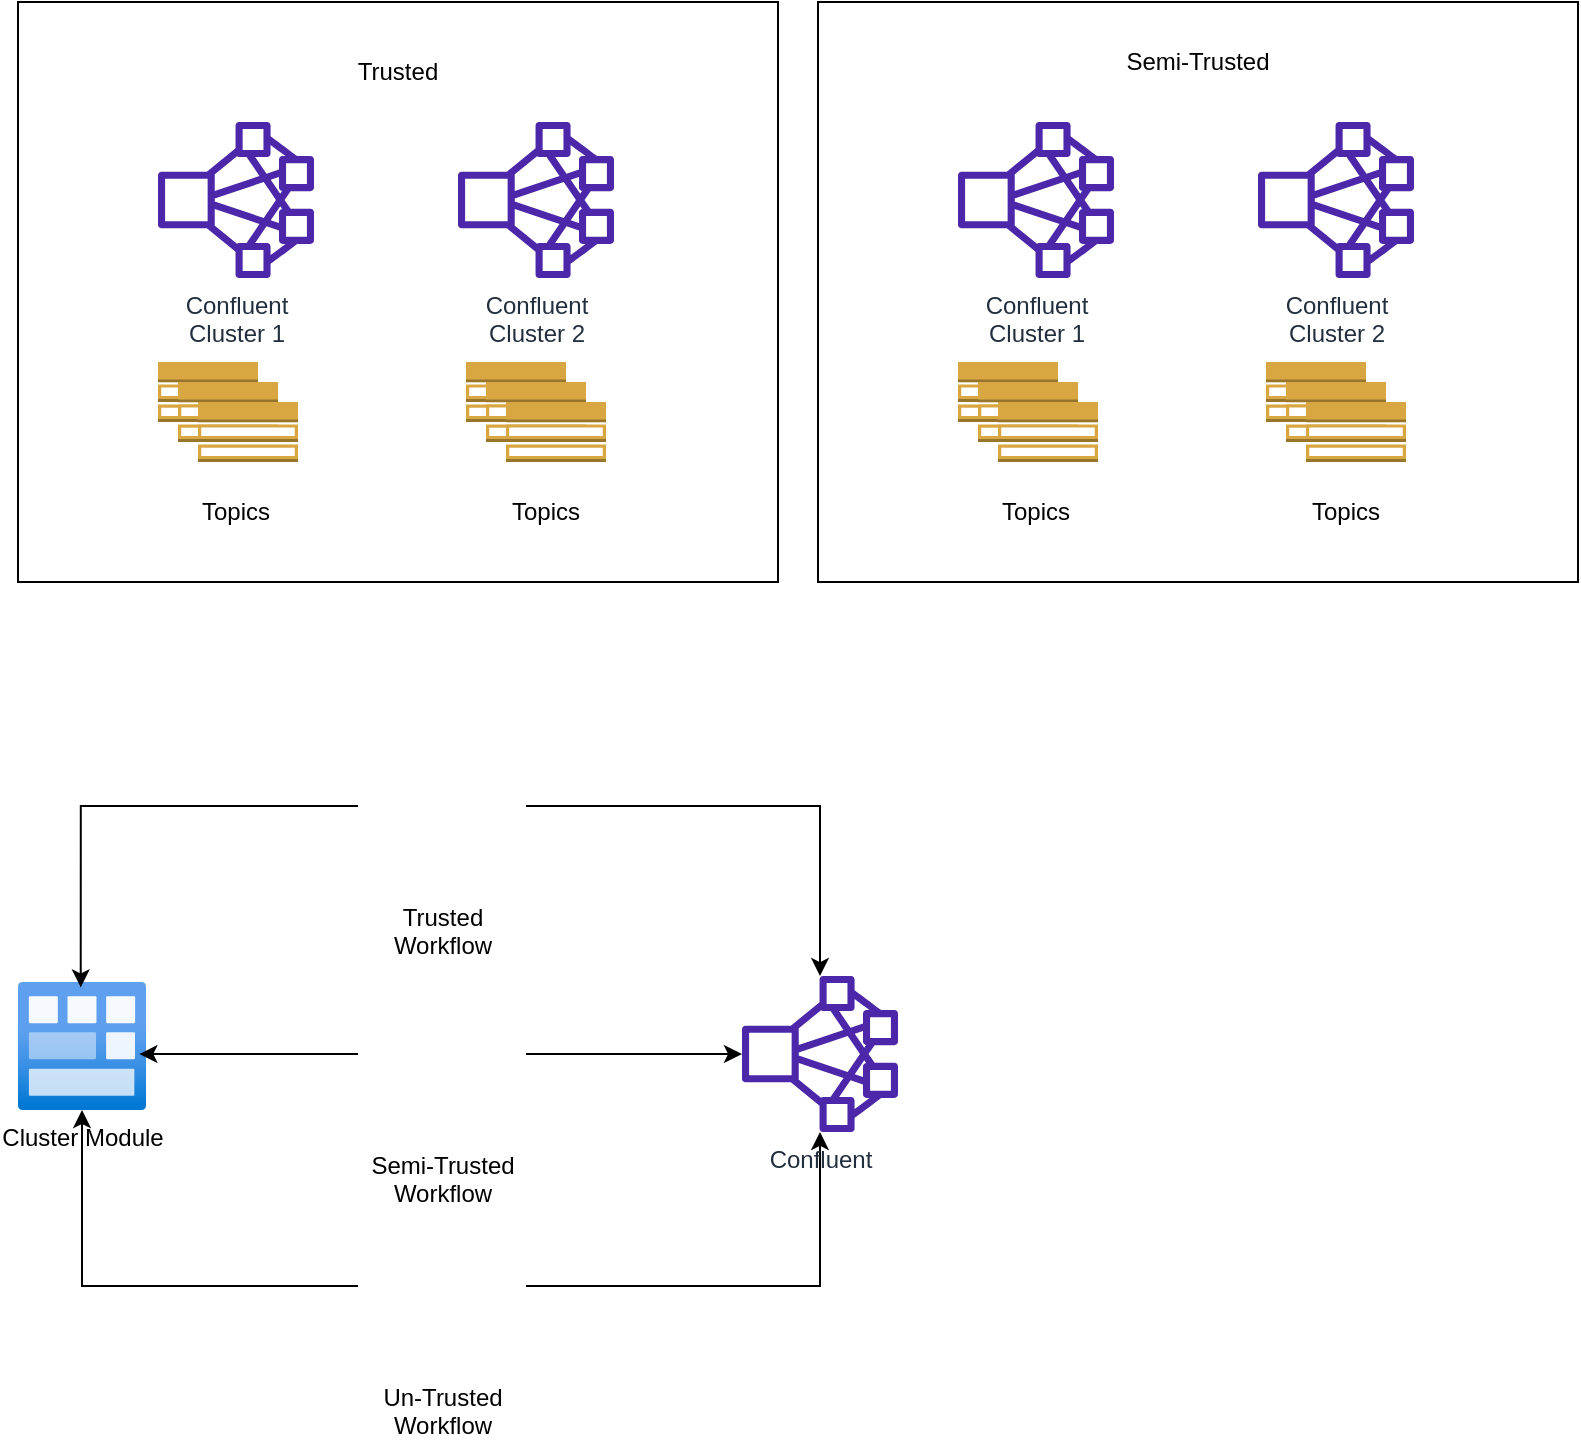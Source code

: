 <mxfile version="21.6.8" type="github">
  <diagram name="Page-1" id="2XYOlN9naNay4gpPBk_H">
    <mxGraphModel dx="1178" dy="788" grid="1" gridSize="10" guides="1" tooltips="1" connect="1" arrows="1" fold="1" page="1" pageScale="1" pageWidth="850" pageHeight="1100" math="0" shadow="0">
      <root>
        <mxCell id="0" />
        <mxCell id="1" parent="0" />
        <mxCell id="ol6Ew_md0vNmfq51G8ao-28" value="" style="group" vertex="1" connectable="0" parent="1">
          <mxGeometry x="510" y="210" width="380" height="290" as="geometry" />
        </mxCell>
        <mxCell id="ol6Ew_md0vNmfq51G8ao-16" value="" style="rounded=0;whiteSpace=wrap;html=1;" vertex="1" parent="ol6Ew_md0vNmfq51G8ao-28">
          <mxGeometry width="380" height="290" as="geometry" />
        </mxCell>
        <mxCell id="ol6Ew_md0vNmfq51G8ao-17" value="Confluent&lt;br&gt;Cluster 1" style="sketch=0;outlineConnect=0;fontColor=#232F3E;gradientColor=none;fillColor=#4D27AA;strokeColor=none;dashed=0;verticalLabelPosition=bottom;verticalAlign=top;align=center;html=1;fontSize=12;fontStyle=0;aspect=fixed;pointerEvents=1;shape=mxgraph.aws4.cluster;" vertex="1" parent="ol6Ew_md0vNmfq51G8ao-28">
          <mxGeometry x="70" y="60" width="78" height="78" as="geometry" />
        </mxCell>
        <mxCell id="ol6Ew_md0vNmfq51G8ao-18" value="Confluent&lt;br&gt;Cluster 2" style="sketch=0;outlineConnect=0;fontColor=#232F3E;gradientColor=none;fillColor=#4D27AA;strokeColor=none;dashed=0;verticalLabelPosition=bottom;verticalAlign=top;align=center;html=1;fontSize=12;fontStyle=0;aspect=fixed;pointerEvents=1;shape=mxgraph.aws4.cluster;" vertex="1" parent="ol6Ew_md0vNmfq51G8ao-28">
          <mxGeometry x="220" y="60" width="78" height="78" as="geometry" />
        </mxCell>
        <mxCell id="ol6Ew_md0vNmfq51G8ao-19" value="" style="outlineConnect=0;dashed=0;verticalLabelPosition=bottom;verticalAlign=top;align=center;html=1;shape=mxgraph.aws3.topic_2;fillColor=#D9A741;gradientColor=none;" vertex="1" parent="ol6Ew_md0vNmfq51G8ao-28">
          <mxGeometry x="70" y="180" width="50" height="30" as="geometry" />
        </mxCell>
        <mxCell id="ol6Ew_md0vNmfq51G8ao-20" value="" style="outlineConnect=0;dashed=0;verticalLabelPosition=bottom;verticalAlign=top;align=center;html=1;shape=mxgraph.aws3.topic_2;fillColor=#D9A741;gradientColor=none;" vertex="1" parent="ol6Ew_md0vNmfq51G8ao-28">
          <mxGeometry x="80" y="190" width="50" height="30" as="geometry" />
        </mxCell>
        <mxCell id="ol6Ew_md0vNmfq51G8ao-21" value="" style="outlineConnect=0;dashed=0;verticalLabelPosition=bottom;verticalAlign=top;align=center;html=1;shape=mxgraph.aws3.topic_2;fillColor=#D9A741;gradientColor=none;" vertex="1" parent="ol6Ew_md0vNmfq51G8ao-28">
          <mxGeometry x="90" y="200" width="50" height="30" as="geometry" />
        </mxCell>
        <mxCell id="ol6Ew_md0vNmfq51G8ao-22" value="" style="outlineConnect=0;dashed=0;verticalLabelPosition=bottom;verticalAlign=top;align=center;html=1;shape=mxgraph.aws3.topic_2;fillColor=#D9A741;gradientColor=none;" vertex="1" parent="ol6Ew_md0vNmfq51G8ao-28">
          <mxGeometry x="224" y="180" width="50" height="30" as="geometry" />
        </mxCell>
        <mxCell id="ol6Ew_md0vNmfq51G8ao-23" value="" style="outlineConnect=0;dashed=0;verticalLabelPosition=bottom;verticalAlign=top;align=center;html=1;shape=mxgraph.aws3.topic_2;fillColor=#D9A741;gradientColor=none;" vertex="1" parent="ol6Ew_md0vNmfq51G8ao-28">
          <mxGeometry x="234" y="190" width="50" height="30" as="geometry" />
        </mxCell>
        <mxCell id="ol6Ew_md0vNmfq51G8ao-24" value="" style="outlineConnect=0;dashed=0;verticalLabelPosition=bottom;verticalAlign=top;align=center;html=1;shape=mxgraph.aws3.topic_2;fillColor=#D9A741;gradientColor=none;" vertex="1" parent="ol6Ew_md0vNmfq51G8ao-28">
          <mxGeometry x="244" y="200" width="50" height="30" as="geometry" />
        </mxCell>
        <mxCell id="ol6Ew_md0vNmfq51G8ao-25" value="Semi-Trusted" style="text;html=1;strokeColor=none;fillColor=none;align=center;verticalAlign=middle;whiteSpace=wrap;rounded=0;" vertex="1" parent="ol6Ew_md0vNmfq51G8ao-28">
          <mxGeometry x="145" y="15" width="90" height="30" as="geometry" />
        </mxCell>
        <mxCell id="ol6Ew_md0vNmfq51G8ao-26" value="Topics" style="text;html=1;strokeColor=none;fillColor=none;align=center;verticalAlign=middle;whiteSpace=wrap;rounded=0;" vertex="1" parent="ol6Ew_md0vNmfq51G8ao-28">
          <mxGeometry x="79" y="240" width="60" height="30" as="geometry" />
        </mxCell>
        <mxCell id="ol6Ew_md0vNmfq51G8ao-27" value="Topics" style="text;html=1;strokeColor=none;fillColor=none;align=center;verticalAlign=middle;whiteSpace=wrap;rounded=0;" vertex="1" parent="ol6Ew_md0vNmfq51G8ao-28">
          <mxGeometry x="234" y="240" width="60" height="30" as="geometry" />
        </mxCell>
        <mxCell id="ol6Ew_md0vNmfq51G8ao-29" value="" style="group" vertex="1" connectable="0" parent="1">
          <mxGeometry x="110" y="210" width="380" height="290" as="geometry" />
        </mxCell>
        <mxCell id="ol6Ew_md0vNmfq51G8ao-2" value="" style="rounded=0;whiteSpace=wrap;html=1;" vertex="1" parent="ol6Ew_md0vNmfq51G8ao-29">
          <mxGeometry width="380" height="290" as="geometry" />
        </mxCell>
        <mxCell id="ol6Ew_md0vNmfq51G8ao-3" value="Confluent&lt;br&gt;Cluster 1" style="sketch=0;outlineConnect=0;fontColor=#232F3E;gradientColor=none;fillColor=#4D27AA;strokeColor=none;dashed=0;verticalLabelPosition=bottom;verticalAlign=top;align=center;html=1;fontSize=12;fontStyle=0;aspect=fixed;pointerEvents=1;shape=mxgraph.aws4.cluster;" vertex="1" parent="ol6Ew_md0vNmfq51G8ao-29">
          <mxGeometry x="70" y="60" width="78" height="78" as="geometry" />
        </mxCell>
        <mxCell id="ol6Ew_md0vNmfq51G8ao-4" value="Confluent&lt;br&gt;Cluster 2" style="sketch=0;outlineConnect=0;fontColor=#232F3E;gradientColor=none;fillColor=#4D27AA;strokeColor=none;dashed=0;verticalLabelPosition=bottom;verticalAlign=top;align=center;html=1;fontSize=12;fontStyle=0;aspect=fixed;pointerEvents=1;shape=mxgraph.aws4.cluster;" vertex="1" parent="ol6Ew_md0vNmfq51G8ao-29">
          <mxGeometry x="220" y="60" width="78" height="78" as="geometry" />
        </mxCell>
        <mxCell id="ol6Ew_md0vNmfq51G8ao-5" value="" style="outlineConnect=0;dashed=0;verticalLabelPosition=bottom;verticalAlign=top;align=center;html=1;shape=mxgraph.aws3.topic_2;fillColor=#D9A741;gradientColor=none;" vertex="1" parent="ol6Ew_md0vNmfq51G8ao-29">
          <mxGeometry x="70" y="180" width="50" height="30" as="geometry" />
        </mxCell>
        <mxCell id="ol6Ew_md0vNmfq51G8ao-6" value="" style="outlineConnect=0;dashed=0;verticalLabelPosition=bottom;verticalAlign=top;align=center;html=1;shape=mxgraph.aws3.topic_2;fillColor=#D9A741;gradientColor=none;" vertex="1" parent="ol6Ew_md0vNmfq51G8ao-29">
          <mxGeometry x="80" y="190" width="50" height="30" as="geometry" />
        </mxCell>
        <mxCell id="ol6Ew_md0vNmfq51G8ao-7" value="" style="outlineConnect=0;dashed=0;verticalLabelPosition=bottom;verticalAlign=top;align=center;html=1;shape=mxgraph.aws3.topic_2;fillColor=#D9A741;gradientColor=none;" vertex="1" parent="ol6Ew_md0vNmfq51G8ao-29">
          <mxGeometry x="90" y="200" width="50" height="30" as="geometry" />
        </mxCell>
        <mxCell id="ol6Ew_md0vNmfq51G8ao-9" value="" style="outlineConnect=0;dashed=0;verticalLabelPosition=bottom;verticalAlign=top;align=center;html=1;shape=mxgraph.aws3.topic_2;fillColor=#D9A741;gradientColor=none;" vertex="1" parent="ol6Ew_md0vNmfq51G8ao-29">
          <mxGeometry x="224" y="180" width="50" height="30" as="geometry" />
        </mxCell>
        <mxCell id="ol6Ew_md0vNmfq51G8ao-10" value="" style="outlineConnect=0;dashed=0;verticalLabelPosition=bottom;verticalAlign=top;align=center;html=1;shape=mxgraph.aws3.topic_2;fillColor=#D9A741;gradientColor=none;" vertex="1" parent="ol6Ew_md0vNmfq51G8ao-29">
          <mxGeometry x="234" y="190" width="50" height="30" as="geometry" />
        </mxCell>
        <mxCell id="ol6Ew_md0vNmfq51G8ao-11" value="" style="outlineConnect=0;dashed=0;verticalLabelPosition=bottom;verticalAlign=top;align=center;html=1;shape=mxgraph.aws3.topic_2;fillColor=#D9A741;gradientColor=none;" vertex="1" parent="ol6Ew_md0vNmfq51G8ao-29">
          <mxGeometry x="244" y="200" width="50" height="30" as="geometry" />
        </mxCell>
        <mxCell id="ol6Ew_md0vNmfq51G8ao-12" value="Trusted" style="text;html=1;strokeColor=none;fillColor=none;align=center;verticalAlign=middle;whiteSpace=wrap;rounded=0;" vertex="1" parent="ol6Ew_md0vNmfq51G8ao-29">
          <mxGeometry x="160" y="20" width="60" height="30" as="geometry" />
        </mxCell>
        <mxCell id="ol6Ew_md0vNmfq51G8ao-13" value="Topics" style="text;html=1;strokeColor=none;fillColor=none;align=center;verticalAlign=middle;whiteSpace=wrap;rounded=0;" vertex="1" parent="ol6Ew_md0vNmfq51G8ao-29">
          <mxGeometry x="79" y="240" width="60" height="30" as="geometry" />
        </mxCell>
        <mxCell id="ol6Ew_md0vNmfq51G8ao-14" value="Topics" style="text;html=1;strokeColor=none;fillColor=none;align=center;verticalAlign=middle;whiteSpace=wrap;rounded=0;" vertex="1" parent="ol6Ew_md0vNmfq51G8ao-29">
          <mxGeometry x="234" y="240" width="60" height="30" as="geometry" />
        </mxCell>
        <mxCell id="ol6Ew_md0vNmfq51G8ao-43" value="Cluster Module" style="image;aspect=fixed;html=1;points=[];align=center;fontSize=12;image=img/lib/azure2/general/Module.svg;" vertex="1" parent="1">
          <mxGeometry x="110" y="700" width="64" height="64" as="geometry" />
        </mxCell>
        <mxCell id="ol6Ew_md0vNmfq51G8ao-49" style="edgeStyle=orthogonalEdgeStyle;rounded=0;orthogonalLoop=1;jettySize=auto;html=1;entryX=0.49;entryY=0.042;entryDx=0;entryDy=0;entryPerimeter=0;" edge="1" parent="1" source="ol6Ew_md0vNmfq51G8ao-44" target="ol6Ew_md0vNmfq51G8ao-43">
          <mxGeometry relative="1" as="geometry" />
        </mxCell>
        <mxCell id="ol6Ew_md0vNmfq51G8ao-53" style="edgeStyle=orthogonalEdgeStyle;rounded=0;orthogonalLoop=1;jettySize=auto;html=1;" edge="1" parent="1" source="ol6Ew_md0vNmfq51G8ao-44" target="ol6Ew_md0vNmfq51G8ao-52">
          <mxGeometry relative="1" as="geometry" />
        </mxCell>
        <mxCell id="ol6Ew_md0vNmfq51G8ao-44" value="Trusted&lt;br&gt;Workflow" style="shape=image;html=1;verticalAlign=top;verticalLabelPosition=bottom;labelBackgroundColor=#ffffff;imageAspect=0;aspect=fixed;image=https://cdn1.iconfinder.com/data/icons/picons-social/57/github-128.png" vertex="1" parent="1">
          <mxGeometry x="280" y="570" width="84" height="84" as="geometry" />
        </mxCell>
        <mxCell id="ol6Ew_md0vNmfq51G8ao-51" style="edgeStyle=orthogonalEdgeStyle;rounded=0;orthogonalLoop=1;jettySize=auto;html=1;entryX=0.948;entryY=0.563;entryDx=0;entryDy=0;entryPerimeter=0;" edge="1" parent="1" source="ol6Ew_md0vNmfq51G8ao-45" target="ol6Ew_md0vNmfq51G8ao-43">
          <mxGeometry relative="1" as="geometry" />
        </mxCell>
        <mxCell id="ol6Ew_md0vNmfq51G8ao-54" style="edgeStyle=orthogonalEdgeStyle;rounded=0;orthogonalLoop=1;jettySize=auto;html=1;" edge="1" parent="1" source="ol6Ew_md0vNmfq51G8ao-45" target="ol6Ew_md0vNmfq51G8ao-52">
          <mxGeometry relative="1" as="geometry" />
        </mxCell>
        <mxCell id="ol6Ew_md0vNmfq51G8ao-45" value="Semi-Trusted&lt;br&gt;Workflow" style="shape=image;html=1;verticalAlign=top;verticalLabelPosition=bottom;labelBackgroundColor=#ffffff;imageAspect=0;aspect=fixed;image=https://cdn1.iconfinder.com/data/icons/picons-social/57/github-128.png" vertex="1" parent="1">
          <mxGeometry x="280" y="694" width="84" height="84" as="geometry" />
        </mxCell>
        <mxCell id="ol6Ew_md0vNmfq51G8ao-50" style="edgeStyle=orthogonalEdgeStyle;rounded=0;orthogonalLoop=1;jettySize=auto;html=1;" edge="1" parent="1" source="ol6Ew_md0vNmfq51G8ao-46" target="ol6Ew_md0vNmfq51G8ao-43">
          <mxGeometry relative="1" as="geometry" />
        </mxCell>
        <mxCell id="ol6Ew_md0vNmfq51G8ao-55" style="edgeStyle=orthogonalEdgeStyle;rounded=0;orthogonalLoop=1;jettySize=auto;html=1;" edge="1" parent="1" source="ol6Ew_md0vNmfq51G8ao-46" target="ol6Ew_md0vNmfq51G8ao-52">
          <mxGeometry relative="1" as="geometry" />
        </mxCell>
        <mxCell id="ol6Ew_md0vNmfq51G8ao-46" value="Un-Trusted&lt;br&gt;Workflow" style="shape=image;html=1;verticalAlign=top;verticalLabelPosition=bottom;labelBackgroundColor=#ffffff;imageAspect=0;aspect=fixed;image=https://cdn1.iconfinder.com/data/icons/picons-social/57/github-128.png" vertex="1" parent="1">
          <mxGeometry x="280" y="810" width="84" height="84" as="geometry" />
        </mxCell>
        <mxCell id="ol6Ew_md0vNmfq51G8ao-52" value="Confluent" style="sketch=0;outlineConnect=0;fontColor=#232F3E;gradientColor=none;fillColor=#4D27AA;strokeColor=none;dashed=0;verticalLabelPosition=bottom;verticalAlign=top;align=center;html=1;fontSize=12;fontStyle=0;aspect=fixed;pointerEvents=1;shape=mxgraph.aws4.cluster;" vertex="1" parent="1">
          <mxGeometry x="472" y="697" width="78" height="78" as="geometry" />
        </mxCell>
      </root>
    </mxGraphModel>
  </diagram>
</mxfile>

